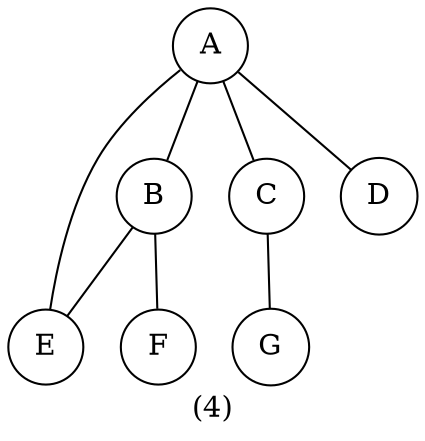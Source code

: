 graph demo1 {
  label = "(4)";
  margin=0;
  node[shape=circle];

  A--E;
  A--B--E;
  A--C--G;
  A--D;
  B -- F;
}
